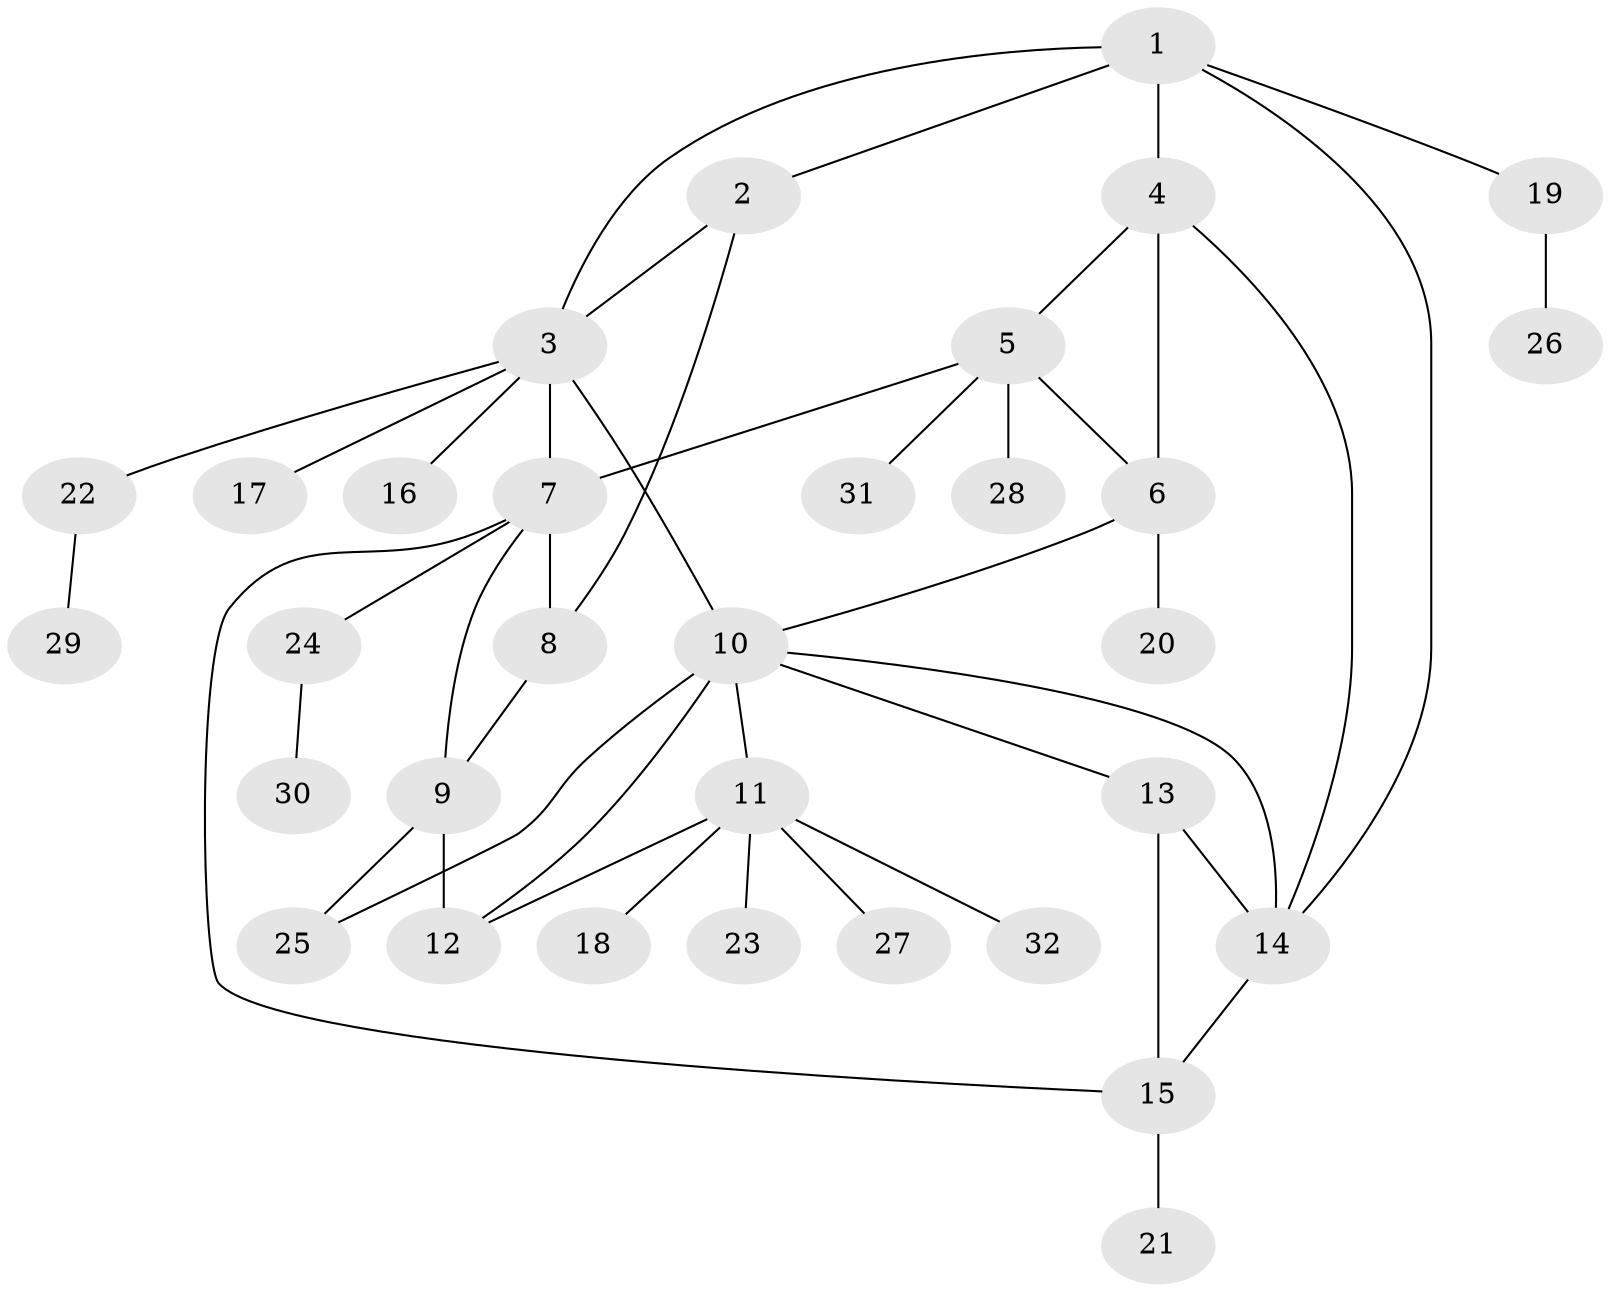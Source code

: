 // original degree distribution, {6: 0.047619047619047616, 4: 0.015873015873015872, 8: 0.015873015873015872, 5: 0.047619047619047616, 7: 0.047619047619047616, 9: 0.015873015873015872, 2: 0.20634920634920634, 10: 0.015873015873015872, 1: 0.5555555555555556, 3: 0.031746031746031744}
// Generated by graph-tools (version 1.1) at 2025/37/03/09/25 02:37:27]
// undirected, 32 vertices, 45 edges
graph export_dot {
graph [start="1"]
  node [color=gray90,style=filled];
  1;
  2;
  3;
  4;
  5;
  6;
  7;
  8;
  9;
  10;
  11;
  12;
  13;
  14;
  15;
  16;
  17;
  18;
  19;
  20;
  21;
  22;
  23;
  24;
  25;
  26;
  27;
  28;
  29;
  30;
  31;
  32;
  1 -- 2 [weight=1.0];
  1 -- 3 [weight=1.0];
  1 -- 4 [weight=1.0];
  1 -- 14 [weight=1.0];
  1 -- 19 [weight=1.0];
  2 -- 3 [weight=1.0];
  2 -- 8 [weight=1.0];
  3 -- 7 [weight=1.0];
  3 -- 10 [weight=1.0];
  3 -- 16 [weight=1.0];
  3 -- 17 [weight=1.0];
  3 -- 22 [weight=1.0];
  4 -- 5 [weight=1.0];
  4 -- 6 [weight=1.0];
  4 -- 14 [weight=1.0];
  5 -- 6 [weight=1.0];
  5 -- 7 [weight=1.0];
  5 -- 28 [weight=1.0];
  5 -- 31 [weight=1.0];
  6 -- 10 [weight=1.0];
  6 -- 20 [weight=3.0];
  7 -- 8 [weight=3.0];
  7 -- 9 [weight=1.0];
  7 -- 15 [weight=1.0];
  7 -- 24 [weight=1.0];
  8 -- 9 [weight=1.0];
  9 -- 12 [weight=1.0];
  9 -- 25 [weight=1.0];
  10 -- 11 [weight=1.0];
  10 -- 12 [weight=2.0];
  10 -- 13 [weight=1.0];
  10 -- 14 [weight=1.0];
  10 -- 25 [weight=1.0];
  11 -- 12 [weight=1.0];
  11 -- 18 [weight=1.0];
  11 -- 23 [weight=1.0];
  11 -- 27 [weight=1.0];
  11 -- 32 [weight=1.0];
  13 -- 14 [weight=1.0];
  13 -- 15 [weight=6.0];
  14 -- 15 [weight=1.0];
  15 -- 21 [weight=1.0];
  19 -- 26 [weight=2.0];
  22 -- 29 [weight=1.0];
  24 -- 30 [weight=1.0];
}
